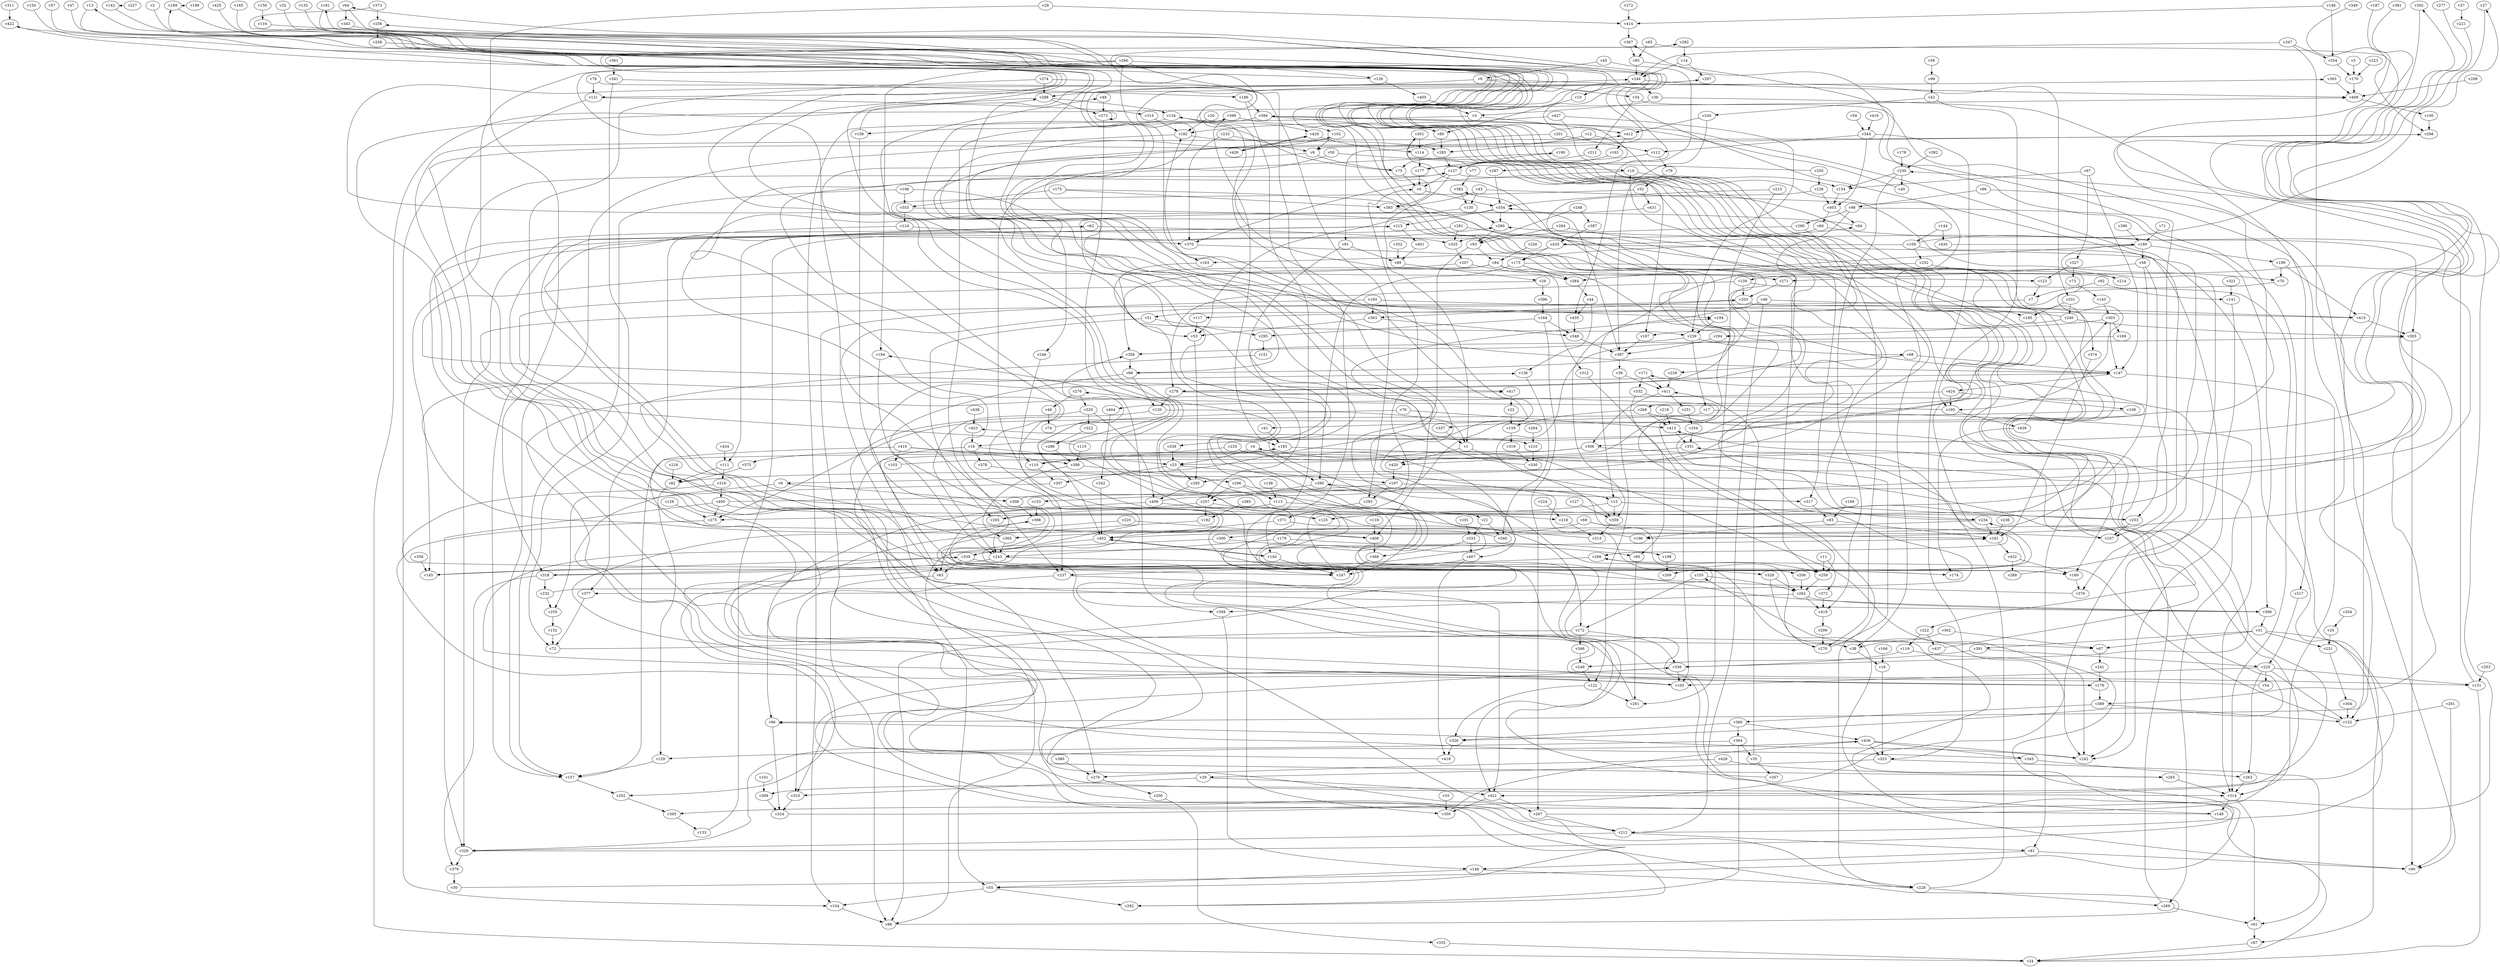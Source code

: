// Benchmark game 647 - 440 vertices
// time_bound: 189
// targets: v324
digraph G {
    v0 [name="v0", player=1];
    v1 [name="v1", player=1];
    v2 [name="v2", player=0];
    v3 [name="v3", player=1];
    v4 [name="v4", player=0];
    v5 [name="v5", player=0];
    v6 [name="v6", player=0];
    v7 [name="v7", player=1];
    v8 [name="v8", player=0];
    v9 [name="v9", player=0];
    v10 [name="v10", player=0];
    v11 [name="v11", player=1];
    v12 [name="v12", player=1];
    v13 [name="v13", player=0];
    v14 [name="v14", player=0];
    v15 [name="v15", player=1];
    v16 [name="v16", player=1];
    v17 [name="v17", player=0];
    v18 [name="v18", player=0];
    v19 [name="v19", player=0];
    v20 [name="v20", player=0];
    v21 [name="v21", player=1];
    v22 [name="v22", player=1];
    v23 [name="v23", player=1];
    v24 [name="v24", player=1];
    v25 [name="v25", player=1];
    v26 [name="v26", player=1];
    v27 [name="v27", player=1];
    v28 [name="v28", player=0];
    v29 [name="v29", player=0];
    v30 [name="v30", player=0];
    v31 [name="v31", player=0];
    v32 [name="v32", player=0];
    v33 [name="v33", player=1];
    v34 [name="v34", player=0];
    v35 [name="v35", player=1];
    v36 [name="v36", player=0];
    v37 [name="v37", player=0];
    v38 [name="v38", player=1];
    v39 [name="v39", player=0];
    v40 [name="v40", player=1];
    v41 [name="v41", player=1];
    v42 [name="v42", player=1];
    v43 [name="v43", player=1];
    v44 [name="v44", player=0];
    v45 [name="v45", player=0];
    v46 [name="v46", player=1];
    v47 [name="v47", player=0];
    v48 [name="v48", player=1];
    v49 [name="v49", player=1];
    v50 [name="v50", player=1];
    v51 [name="v51", player=1];
    v52 [name="v52", player=1];
    v53 [name="v53", player=1];
    v54 [name="v54", player=0];
    v55 [name="v55", player=1];
    v56 [name="v56", player=1];
    v57 [name="v57", player=1];
    v58 [name="v58", player=1];
    v59 [name="v59", player=0];
    v60 [name="v60", player=1];
    v61 [name="v61", player=1];
    v62 [name="v62", player=1];
    v63 [name="v63", player=1];
    v64 [name="v64", player=1];
    v65 [name="v65", player=1];
    v66 [name="v66", player=1];
    v67 [name="v67", player=0];
    v68 [name="v68", player=1];
    v69 [name="v69", player=0];
    v70 [name="v70", player=1];
    v71 [name="v71", player=1];
    v72 [name="v72", player=1];
    v73 [name="v73", player=0];
    v74 [name="v74", player=0];
    v75 [name="v75", player=1];
    v76 [name="v76", player=1];
    v77 [name="v77", player=0];
    v78 [name="v78", player=0];
    v79 [name="v79", player=0];
    v80 [name="v80", player=1];
    v81 [name="v81", player=0];
    v82 [name="v82", player=0];
    v83 [name="v83", player=0];
    v84 [name="v84", player=1];
    v85 [name="v85", player=1];
    v86 [name="v86", player=1];
    v87 [name="v87", player=1];
    v88 [name="v88", player=1];
    v89 [name="v89", player=1];
    v90 [name="v90", player=1];
    v91 [name="v91", player=1];
    v92 [name="v92", player=0];
    v93 [name="v93", player=1];
    v94 [name="v94", player=0];
    v95 [name="v95", player=1];
    v96 [name="v96", player=1];
    v97 [name="v97", player=0];
    v98 [name="v98", player=0];
    v99 [name="v99", player=0];
    v100 [name="v100", player=0];
    v101 [name="v101", player=1];
    v102 [name="v102", player=0];
    v103 [name="v103", player=1];
    v104 [name="v104", player=1];
    v105 [name="v105", player=0];
    v106 [name="v106", player=0];
    v107 [name="v107", player=1];
    v108 [name="v108", player=0];
    v109 [name="v109", player=1];
    v110 [name="v110", player=0];
    v111 [name="v111", player=0];
    v112 [name="v112", player=1];
    v113 [name="v113", player=1];
    v114 [name="v114", player=0];
    v115 [name="v115", player=1];
    v116 [name="v116", player=1];
    v117 [name="v117", player=0];
    v118 [name="v118", player=1];
    v119 [name="v119", player=0];
    v120 [name="v120", player=1];
    v121 [name="v121", player=1];
    v122 [name="v122", player=1];
    v123 [name="v123", player=1];
    v124 [name="v124", player=0];
    v125 [name="v125", player=1];
    v126 [name="v126", player=0];
    v127 [name="v127", player=0];
    v128 [name="v128", player=1];
    v129 [name="v129", player=0];
    v130 [name="v130", player=0];
    v131 [name="v131", player=0];
    v132 [name="v132", player=0];
    v133 [name="v133", player=0];
    v134 [name="v134", player=0];
    v135 [name="v135", player=0];
    v136 [name="v136", player=1];
    v137 [name="v137", player=0];
    v138 [name="v138", player=0];
    v139 [name="v139", player=0];
    v140 [name="v140", player=0];
    v141 [name="v141", player=0];
    v142 [name="v142", player=1];
    v143 [name="v143", player=0];
    v144 [name="v144", player=0];
    v145 [name="v145", player=1];
    v146 [name="v146", player=1];
    v147 [name="v147", player=1];
    v148 [name="v148", player=0];
    v149 [name="v149", player=0];
    v150 [name="v150", player=0];
    v151 [name="v151", player=0];
    v152 [name="v152", player=1];
    v153 [name="v153", player=0];
    v154 [name="v154", player=1];
    v155 [name="v155", player=0];
    v156 [name="v156", player=0];
    v157 [name="v157", player=0];
    v158 [name="v158", player=1];
    v159 [name="v159", player=1];
    v160 [name="v160", player=1];
    v161 [name="v161", player=0];
    v162 [name="v162", player=1];
    v163 [name="v163", player=1];
    v164 [name="v164", player=1];
    v165 [name="v165", player=1];
    v166 [name="v166", player=1];
    v167 [name="v167", player=1];
    v168 [name="v168", player=0];
    v169 [name="v169", player=1];
    v170 [name="v170", player=0];
    v171 [name="v171", player=1];
    v172 [name="v172", player=1];
    v173 [name="v173", player=0];
    v174 [name="v174", player=1];
    v175 [name="v175", player=1];
    v176 [name="v176", player=1];
    v177 [name="v177", player=1];
    v178 [name="v178", player=1];
    v179 [name="v179", player=1];
    v180 [name="v180", player=1];
    v181 [name="v181", player=0];
    v182 [name="v182", player=0];
    v183 [name="v183", player=1];
    v184 [name="v184", player=0];
    v185 [name="v185", player=1];
    v186 [name="v186", player=0];
    v187 [name="v187", player=1];
    v188 [name="v188", player=0];
    v189 [name="v189", player=0];
    v190 [name="v190", player=0];
    v191 [name="v191", player=0];
    v192 [name="v192", player=1];
    v193 [name="v193", player=1];
    v194 [name="v194", player=1];
    v195 [name="v195", player=0];
    v196 [name="v196", player=0];
    v197 [name="v197", player=0];
    v198 [name="v198", player=0];
    v199 [name="v199", player=1];
    v200 [name="v200", player=0];
    v201 [name="v201", player=1];
    v202 [name="v202", player=0];
    v203 [name="v203", player=0];
    v204 [name="v204", player=1];
    v205 [name="v205", player=0];
    v206 [name="v206", player=0];
    v207 [name="v207", player=0];
    v208 [name="v208", player=0];
    v209 [name="v209", player=0];
    v210 [name="v210", player=1];
    v211 [name="v211", player=0];
    v212 [name="v212", player=1];
    v213 [name="v213", player=0];
    v214 [name="v214", player=1];
    v215 [name="v215", player=1];
    v216 [name="v216", player=0];
    v217 [name="v217", player=0];
    v218 [name="v218", player=1];
    v219 [name="v219", player=0];
    v220 [name="v220", player=0];
    v221 [name="v221", player=1];
    v222 [name="v222", player=1];
    v223 [name="v223", player=0];
    v224 [name="v224", player=1];
    v225 [name="v225", player=0];
    v226 [name="v226", player=0];
    v227 [name="v227", player=0];
    v228 [name="v228", player=0];
    v229 [name="v229", player=1];
    v230 [name="v230", player=0];
    v231 [name="v231", player=1];
    v232 [name="v232", player=0];
    v233 [name="v233", player=0];
    v234 [name="v234", player=1];
    v235 [name="v235", player=1];
    v236 [name="v236", player=1];
    v237 [name="v237", player=0];
    v238 [name="v238", player=1];
    v239 [name="v239", player=0];
    v240 [name="v240", player=0];
    v241 [name="v241", player=1];
    v242 [name="v242", player=1];
    v243 [name="v243", player=0];
    v244 [name="v244", player=1];
    v245 [name="v245", player=1];
    v246 [name="v246", player=1];
    v247 [name="v247", player=0];
    v248 [name="v248", player=1];
    v249 [name="v249", player=0];
    v250 [name="v250", player=1];
    v251 [name="v251", player=0];
    v252 [name="v252", player=1];
    v253 [name="v253", player=0];
    v254 [name="v254", player=1];
    v255 [name="v255", player=1];
    v256 [name="v256", player=1];
    v257 [name="v257", player=1];
    v258 [name="v258", player=1];
    v259 [name="v259", player=1];
    v260 [name="v260", player=1];
    v261 [name="v261", player=1];
    v262 [name="v262", player=0];
    v263 [name="v263", player=0];
    v264 [name="v264", player=0];
    v265 [name="v265", player=0];
    v266 [name="v266", player=0];
    v267 [name="v267", player=1];
    v268 [name="v268", player=0];
    v269 [name="v269", player=0];
    v270 [name="v270", player=0];
    v271 [name="v271", player=0];
    v272 [name="v272", player=1];
    v273 [name="v273", player=0];
    v274 [name="v274", player=1];
    v275 [name="v275", player=1];
    v276 [name="v276", player=0];
    v277 [name="v277", player=1];
    v278 [name="v278", player=0];
    v279 [name="v279", player=1];
    v280 [name="v280", player=1];
    v281 [name="v281", player=0];
    v282 [name="v282", player=1];
    v283 [name="v283", player=0];
    v284 [name="v284", player=1];
    v285 [name="v285", player=1];
    v286 [name="v286", player=1];
    v287 [name="v287", player=1];
    v288 [name="v288", player=0];
    v289 [name="v289", player=0];
    v290 [name="v290", player=1];
    v291 [name="v291", player=1];
    v292 [name="v292", player=0];
    v293 [name="v293", player=0];
    v294 [name="v294", player=1];
    v295 [name="v295", player=1];
    v296 [name="v296", player=0];
    v297 [name="v297", player=1];
    v298 [name="v298", player=0];
    v299 [name="v299", player=1];
    v300 [name="v300", player=0];
    v301 [name="v301", player=1];
    v302 [name="v302", player=1];
    v303 [name="v303", player=0];
    v304 [name="v304", player=0];
    v305 [name="v305", player=0];
    v306 [name="v306", player=0];
    v307 [name="v307", player=1];
    v308 [name="v308", player=0];
    v309 [name="v309", player=0];
    v310 [name="v310", player=1];
    v311 [name="v311", player=1];
    v312 [name="v312", player=0];
    v313 [name="v313", player=0];
    v314 [name="v314", player=0];
    v315 [name="v315", player=0];
    v316 [name="v316", player=1];
    v317 [name="v317", player=0];
    v318 [name="v318", player=1];
    v319 [name="v319", player=0];
    v320 [name="v320", player=0];
    v321 [name="v321", player=1];
    v322 [name="v322", player=0];
    v323 [name="v323", player=1];
    v324 [name="v324", player=1, target=1];
    v325 [name="v325", player=0];
    v326 [name="v326", player=1];
    v327 [name="v327", player=1];
    v328 [name="v328", player=1];
    v329 [name="v329", player=1];
    v330 [name="v330", player=1];
    v331 [name="v331", player=0];
    v332 [name="v332", player=1];
    v333 [name="v333", player=0];
    v334 [name="v334", player=0];
    v335 [name="v335", player=0];
    v336 [name="v336", player=1];
    v337 [name="v337", player=0];
    v338 [name="v338", player=0];
    v339 [name="v339", player=0];
    v340 [name="v340", player=1];
    v341 [name="v341", player=0];
    v342 [name="v342", player=1];
    v343 [name="v343", player=0];
    v344 [name="v344", player=0];
    v345 [name="v345", player=1];
    v346 [name="v346", player=0];
    v347 [name="v347", player=1];
    v348 [name="v348", player=1];
    v349 [name="v349", player=0];
    v350 [name="v350", player=1];
    v351 [name="v351", player=1];
    v352 [name="v352", player=0];
    v353 [name="v353", player=1];
    v354 [name="v354", player=0];
    v355 [name="v355", player=0];
    v356 [name="v356", player=0];
    v357 [name="v357", player=1];
    v358 [name="v358", player=0];
    v359 [name="v359", player=0];
    v360 [name="v360", player=0];
    v361 [name="v361", player=1];
    v362 [name="v362", player=1];
    v363 [name="v363", player=0];
    v364 [name="v364", player=0];
    v365 [name="v365", player=0];
    v366 [name="v366", player=1];
    v367 [name="v367", player=1];
    v368 [name="v368", player=0];
    v369 [name="v369", player=0];
    v370 [name="v370", player=1];
    v371 [name="v371", player=1];
    v372 [name="v372", player=1];
    v373 [name="v373", player=0];
    v374 [name="v374", player=0];
    v375 [name="v375", player=0];
    v376 [name="v376", player=1];
    v377 [name="v377", player=0];
    v378 [name="v378", player=0];
    v379 [name="v379", player=1];
    v380 [name="v380", player=0];
    v381 [name="v381", player=1];
    v382 [name="v382", player=1];
    v383 [name="v383", player=0];
    v384 [name="v384", player=1];
    v385 [name="v385", player=0];
    v386 [name="v386", player=1];
    v387 [name="v387", player=0];
    v388 [name="v388", player=0];
    v389 [name="v389", player=0];
    v390 [name="v390", player=0];
    v391 [name="v391", player=1];
    v392 [name="v392", player=0];
    v393 [name="v393", player=0];
    v394 [name="v394", player=0];
    v395 [name="v395", player=1];
    v396 [name="v396", player=1];
    v397 [name="v397", player=0];
    v398 [name="v398", player=1];
    v399 [name="v399", player=0];
    v400 [name="v400", player=0];
    v401 [name="v401", player=0];
    v402 [name="v402", player=0];
    v403 [name="v403", player=1];
    v404 [name="v404", player=1];
    v405 [name="v405", player=0];
    v406 [name="v406", player=1];
    v407 [name="v407", player=1];
    v408 [name="v408", player=0];
    v409 [name="v409", player=1];
    v410 [name="v410", player=1];
    v411 [name="v411", player=1];
    v412 [name="v412", player=1];
    v413 [name="v413", player=1];
    v414 [name="v414", player=1];
    v415 [name="v415", player=1];
    v416 [name="v416", player=1];
    v417 [name="v417", player=1];
    v418 [name="v418", player=1];
    v419 [name="v419", player=1];
    v420 [name="v420", player=1];
    v421 [name="v421", player=1];
    v422 [name="v422", player=1];
    v423 [name="v423", player=1];
    v424 [name="v424", player=1];
    v425 [name="v425", player=0];
    v426 [name="v426", player=1];
    v427 [name="v427", player=0];
    v428 [name="v428", player=0];
    v429 [name="v429", player=1];
    v430 [name="v430", player=1];
    v431 [name="v431", player=1];
    v432 [name="v432", player=0];
    v433 [name="v433", player=1];
    v434 [name="v434", player=1];
    v435 [name="v435", player=0];
    v436 [name="v436", player=1];
    v437 [name="v437", player=1];
    v438 [name="v438", player=1];
    v439 [name="v439", player=1];

    v0 -> v354;
    v1 -> v359;
    v2 -> v383 [constraint="t < 10"];
    v3 -> v104;
    v4 -> v23;
    v5 -> v170;
    v6 -> v308;
    v7 -> v247 [constraint="t mod 3 == 2"];
    v8 -> v210 [constraint="t mod 4 == 1"];
    v9 -> v331;
    v10 -> v80;
    v11 -> v259;
    v12 -> v283;
    v13 -> v278 [constraint="t mod 2 == 1"];
    v14 -> v244;
    v15 -> v125;
    v16 -> v323;
    v17 -> v269;
    v18 -> v23;
    v19 -> v370;
    v20 -> v182;
    v21 -> v340;
    v22 -> v159;
    v23 -> v285;
    v24 -> v182 [constraint="t < 9"];
    v25 -> v231;
    v26 -> v265 [constraint="t >= 5"];
    v27 -> v395 [constraint="t mod 5 == 3"];
    v28 -> v318;
    v29 -> v310;
    v30 -> v390 [constraint="t >= 3"];
    v31 -> v67;
    v32 -> v268 [constraint="t < 8"];
    v33 -> v350;
    v34 -> v96 [constraint="t >= 1"];
    v35 -> v357;
    v36 -> v217;
    v37 -> v221;
    v38 -> v16;
    v39 -> v411;
    v40 -> v394 [constraint="t mod 3 == 0"];
    v41 -> v183;
    v42 -> v245;
    v43 -> v130;
    v44 -> v435;
    v45 -> v435;
    v46 -> v74;
    v47 -> v6 [constraint="t >= 1"];
    v48 -> v273;
    v49 -> v359;
    v50 -> v19;
    v51 -> v205;
    v52 -> v366 [constraint="t mod 4 == 1"];
    v53 -> v285;
    v54 -> v161 [constraint="t mod 3 == 2"];
    v55 -> v104;
    v56 -> v99;
    v57 -> v194 [constraint="t mod 2 == 1"];
    v58 -> v107;
    v59 -> v344;
    v60 -> v433;
    v61 -> v87;
    v62 -> v325;
    v63 -> v67 [constraint="t mod 4 == 2"];
    v64 -> v8 [constraint="t < 5"];
    v65 -> v82 [constraint="t mod 3 == 0"];
    v66 -> v176 [constraint="t mod 2 == 1"];
    v67 -> v241;
    v68 -> v147;
    v69 -> v266 [constraint="t mod 2 == 1"];
    v70 -> v195 [constraint="t < 9"];
    v71 -> v180;
    v72 -> v184 [constraint="t mod 3 == 1"];
    v73 -> v143;
    v74 -> v367 [constraint="t < 7"];
    v75 -> v134 [constraint="t mod 4 == 0"];
    v76 -> v402;
    v77 -> v75 [constraint="t < 11"];
    v78 -> v123 [constraint="t mod 5 == 2"];
    v79 -> v52;
    v80 -> v283;
    v81 -> v148;
    v82 -> v129;
    v83 -> v161;
    v84 -> v239 [constraint="t < 15"];
    v85 -> v309 [constraint="t mod 3 == 0"];
    v86 -> v366;
    v87 -> v24;
    v88 -> v62 [constraint="t mod 5 == 4"];
    v89 -> v26 [constraint="t mod 3 == 1"];
    v90 -> v48 [constraint="t >= 3"];
    v91 -> v89;
    v92 -> v7;
    v93 -> v408;
    v94 -> v393 [constraint="t >= 4"];
    v95 -> v291;
    v96 -> v324;
    v97 -> v154;
    v98 -> v290;
    v99 -> v42;
    v100 -> v298;
    v101 -> v309;
    v102 -> v66 [constraint="t < 12"];
    v103 -> v19 [constraint="t >= 3"];
    v104 -> v88;
    v105 -> v94 [constraint="t >= 3"];
    v106 -> v157;
    v107 -> v256 [constraint="t mod 4 == 1"];
    v108 -> v275 [constraint="t >= 3"];
    v109 -> v27 [constraint="t >= 3"];
    v110 -> v307;
    v111 -> v82;
    v112 -> v177;
    v113 -> v21;
    v114 -> v177;
    v115 -> v409 [constraint="t mod 4 == 2"];
    v116 -> v70 [constraint="t mod 5 == 1"];
    v117 -> v53;
    v118 -> v408;
    v119 -> v336;
    v120 -> v1;
    v121 -> v315;
    v122 -> v291;
    v123 -> v7;
    v124 -> v370;
    v125 -> v137 [constraint="t < 9"];
    v126 -> v189 [constraint="t < 11"];
    v127 -> v359;
    v128 -> v275;
    v129 -> v157;
    v130 -> v53;
    v131 -> v280;
    v132 -> v266 [constraint="t < 8"];
    v133 -> v280;
    v134 -> v429;
    v135 -> v402 [constraint="t mod 2 == 1"];
    v136 -> v340;
    v137 -> v1;
    v138 -> v113;
    v139 -> v203;
    v140 -> v247;
    v141 -> v242;
    v142 -> v278 [constraint="t mod 5 == 2"];
    v143 -> v303;
    v144 -> v430;
    v145 -> v194 [constraint="t < 11"];
    v146 -> v334;
    v147 -> v282 [constraint="t >= 4"];
    v148 -> v228;
    v149 -> v147 [constraint="t < 12"];
    v150 -> v149 [constraint="t mod 2 == 0"];
    v151 -> v212 [constraint="t >= 1"];
    v152 -> v72;
    v153 -> v398;
    v154 -> v403;
    v155 -> v172;
    v156 -> v116;
    v157 -> v202;
    v158 -> v288;
    v159 -> v319;
    v160 -> v305 [constraint="t >= 1"];
    v161 -> v432;
    v162 -> v137;
    v163 -> v53 [constraint="t mod 3 == 2"];
    v164 -> v348;
    v165 -> v18 [constraint="t < 13"];
    v166 -> v16;
    v167 -> v397;
    v168 -> v83;
    v169 -> v317 [constraint="t < 15"];
    v170 -> v409;
    v171 -> v332;
    v172 -> v88;
    v173 -> v384;
    v174 -> v183 [constraint="t >= 1"];
    v175 -> v377 [constraint="t >= 2"];
    v176 -> v398 [constraint="t >= 5"];
    v177 -> v0;
    v178 -> v230;
    v179 -> v95;
    v180 -> v51 [constraint="t < 5"];
    v181 -> v185 [constraint="t < 6"];
    v182 -> v283;
    v183 -> v228;
    v184 -> v243;
    v185 -> v275 [constraint="t >= 3"];
    v186 -> v350;
    v187 -> v90 [constraint="t mod 5 == 1"];
    v188 -> v189 [constraint="t >= 3"];
    v189 -> v209 [constraint="t mod 4 == 3"];
    v190 -> v137;
    v191 -> v333;
    v192 -> v228 [constraint="t mod 4 == 1"];
    v193 -> v415;
    v194 -> v239;
    v195 -> v356 [constraint="t >= 4"];
    v196 -> v136 [constraint="t mod 5 == 0"];
    v197 -> v15;
    v198 -> v209;
    v199 -> v70;
    v200 -> v335;
    v201 -> v91;
    v202 -> v395;
    v203 -> v363;
    v204 -> v25;
    v205 -> v171 [constraint="t mod 3 == 0"];
    v206 -> v262;
    v207 -> v417 [constraint="t < 6"];
    v208 -> v409;
    v209 -> v4 [constraint="t >= 3"];
    v210 -> v423 [constraint="t >= 4"];
    v211 -> v137;
    v212 -> v81;
    v213 -> v55 [constraint="t >= 1"];
    v214 -> v244 [constraint="t >= 4"];
    v215 -> v291;
    v216 -> v82;
    v217 -> v225;
    v218 -> v313;
    v219 -> v413;
    v220 -> v243;
    v221 -> v196 [constraint="t mod 5 == 4"];
    v222 -> v119;
    v223 -> v170;
    v224 -> v218;
    v225 -> v132;
    v226 -> v84;
    v227 -> v142 [constraint="t >= 5"];
    v228 -> v351;
    v229 -> v411;
    v230 -> v40;
    v231 -> v304;
    v232 -> v297 [constraint="t < 12"];
    v233 -> v8;
    v234 -> v382 [constraint="t mod 2 == 1"];
    v235 -> v329 [constraint="t mod 4 == 1"];
    v236 -> v161;
    v237 -> v310;
    v238 -> v285 [constraint="t mod 5 == 1"];
    v239 -> v68;
    v240 -> v399 [constraint="t >= 2"];
    v241 -> v176;
    v242 -> v96 [constraint="t < 8"];
    v243 -> v318;
    v244 -> v10;
    v245 -> v397;
    v246 -> v110;
    v247 -> v0;
    v248 -> v93;
    v249 -> v122;
    v250 -> v301 [constraint="t < 15"];
    v251 -> v254;
    v252 -> v15;
    v253 -> v107;
    v254 -> v351;
    v255 -> v152;
    v256 -> v258;
    v257 -> v253;
    v258 -> v117 [constraint="t >= 5"];
    v259 -> v262;
    v260 -> v140;
    v261 -> v132;
    v262 -> v366;
    v263 -> v314;
    v264 -> v210;
    v265 -> v314;
    v266 -> v237;
    v267 -> v181 [constraint="t >= 3"];
    v268 -> v125 [constraint="t mod 2 == 1"];
    v269 -> v61;
    v270 -> v13 [constraint="t mod 3 == 1"];
    v271 -> v203;
    v272 -> v414;
    v273 -> v273;
    v274 -> v157;
    v275 -> v105 [constraint="t < 6"];
    v276 -> v46;
    v277 -> v139 [constraint="t >= 3"];
    v278 -> v23 [constraint="t mod 3 == 1"];
    v279 -> v200;
    v280 -> v93;
    v281 -> v325;
    v282 -> v14;
    v283 -> v137;
    v284 -> v421 [constraint="t mod 3 == 0"];
    v285 -> v406;
    v286 -> v388;
    v287 -> v354;
    v288 -> v134;
    v289 -> v64 [constraint="t >= 2"];
    v290 -> v325;
    v291 -> v203 [constraint="t >= 4"];
    v292 -> v336 [constraint="t < 11"];
    v293 -> v371;
    v294 -> v397;
    v295 -> v151;
    v296 -> v317;
    v297 -> v121 [constraint="t < 5"];
    v298 -> v314 [constraint="t >= 3"];
    v299 -> v270;
    v300 -> v198;
    v301 -> v253 [constraint="t >= 2"];
    v302 -> v389 [constraint="t mod 5 == 1"];
    v303 -> v167;
    v304 -> v132;
    v305 -> v90;
    v306 -> v107 [constraint="t >= 4"];
    v307 -> v202 [constraint="t >= 4"];
    v308 -> v282 [constraint="t mod 5 == 2"];
    v309 -> v324;
    v310 -> v324;
    v311 -> v422;
    v312 -> v105;
    v313 -> v276 [constraint="t mod 2 == 1"];
    v314 -> v61;
    v315 -> v182;
    v316 -> v160 [constraint="t < 6"];
    v317 -> v83;
    v318 -> v137 [constraint="t >= 1"];
    v319 -> v330;
    v320 -> v406;
    v321 -> v141;
    v322 -> v286;
    v323 -> v61;
    v324 -> v155 [constraint="t >= 1"];
    v325 -> v207;
    v326 -> v418;
    v327 -> v73;
    v328 -> v270;
    v329 -> v379;
    v330 -> v102 [constraint="t mod 4 == 2"];
    v331 -> v240;
    v332 -> v337 [constraint="t < 15"];
    v333 -> v407;
    v334 -> v170;
    v335 -> v24;
    v336 -> v310 [constraint="t mod 4 == 1"];
    v337 -> v1;
    v338 -> v23;
    v339 -> v63;
    v340 -> v422 [constraint="t >= 3"];
    v341 -> v72;
    v342 -> v402;
    v343 -> v177 [constraint="t mod 5 == 0"];
    v344 -> v403;
    v345 -> v417 [constraint="t >= 3"];
    v346 -> v249;
    v347 -> v244;
    v348 -> v397;
    v349 -> v298 [constraint="t >= 4"];
    v350 -> v436;
    v351 -> v420;
    v352 -> v89;
    v353 -> v131;
    v354 -> v421 [constraint="t >= 2"];
    v355 -> v147 [constraint="t mod 5 == 0"];
    v356 -> v66;
    v357 -> v190 [constraint="t < 10"];
    v358 -> v145;
    v359 -> v313;
    v360 -> v364;
    v361 -> v341;
    v362 -> v67;
    v363 -> v53;
    v364 -> v129;
    v365 -> v213 [constraint="t >= 4"];
    v366 -> v298 [constraint="t < 7"];
    v367 -> v85;
    v368 -> v247;
    v369 -> v148;
    v370 -> v259 [constraint="t < 15"];
    v371 -> v402;
    v372 -> v419;
    v373 -> v222 [constraint="t < 13"];
    v374 -> v161;
    v375 -> v82;
    v376 -> v412 [constraint="t mod 4 == 2"];
    v377 -> v72;
    v378 -> v326 [constraint="t >= 4"];
    v379 -> v30;
    v380 -> v279;
    v381 -> v306 [constraint="t >= 1"];
    v382 -> v130;
    v383 -> v66 [constraint="t >= 4"];
    v384 -> v44;
    v385 -> v192;
    v386 -> v180;
    v387 -> v433;
    v388 -> v296;
    v389 -> v132;
    v390 -> v257;
    v391 -> v225;
    v392 -> v230;
    v393 -> v409;
    v394 -> v212 [constraint="t mod 2 == 1"];
    v395 -> v133;
    v396 -> v164;
    v397 -> v354;
    v398 -> v206 [constraint="t mod 4 == 3"];
    v399 -> v183;
    v400 -> v230 [constraint="t >= 5"];
    v401 -> v89;
    v402 -> v339;
    v403 -> v60;
    v404 -> v342;
    v405 -> v3;
    v406 -> v302 [constraint="t mod 3 == 2"];
    v407 -> v131 [constraint="t < 7"];
    v408 -> v213 [constraint="t mod 2 == 0"];
    v409 -> v100;
    v410 -> v103;
    v411 -> v251;
    v412 -> v162;
    v413 -> v351;
    v414 -> v367;
    v415 -> v305;
    v416 -> v344;
    v417 -> v22;
    v418 -> v339 [constraint="t >= 5"];
    v419 -> v299;
    v420 -> v197;
    v421 -> v350;
    v422 -> v247 [constraint="t < 9"];
    v423 -> v18;
    v424 -> v404;
    v425 -> v338 [constraint="t < 9"];
    v426 -> v429;
    v427 -> v336 [constraint="t >= 2"];
    v428 -> v279;
    v429 -> v114;
    v430 -> v180 [constraint="t mod 2 == 0"];
    v431 -> v38 [constraint="t >= 1"];
    v432 -> v160;
    v433 -> v163;
    v434 -> v111;
    v435 -> v348;
    v436 -> v323;
    v437 -> v413 [constraint="t >= 3"];
    v438 -> v423;
    v439 -> v174;
    v266 -> v259;
    v300 -> v88;
    v244 -> v409;
    v278 -> v120;
    v427 -> v182;
    v19 -> v154;
    v365 -> v243;
    v195 -> v439;
    v408 -> v368;
    v220 -> v408;
    v240 -> v305;
    v225 -> v54;
    v436 -> v329;
    v18 -> v55;
    v314 -> v149;
    v28 -> v414;
    v210 -> v330;
    v69 -> v161;
    v34 -> v211;
    v262 -> v419;
    v428 -> v265;
    v225 -> v263;
    v269 -> v234;
    v274 -> v293;
    v139 -> v278;
    v126 -> v405;
    v332 -> v95;
    v360 -> v436;
    v68 -> v229;
    v371 -> v172;
    v260 -> v63;
    v410 -> v157;
    v31 -> v391;
    v109 -> v173;
    v77 -> v382;
    v281 -> v317;
    v406 -> v96;
    v222 -> v437;
    v207 -> v384;
    v113 -> v63;
    v58 -> v271;
    v281 -> v377;
    v197 -> v153;
    v424 -> v195;
    v176 -> v389;
    v327 -> v123;
    v26 -> v396;
    v345 -> v263;
    v243 -> v328;
    v137 -> v0;
    v9 -> v34;
    v146 -> v414;
    v355 -> v124;
    v160 -> v376;
    v354 -> v213;
    v31 -> v231;
    v78 -> v121;
    v339 -> v145;
    v274 -> v288;
    v389 -> v360;
    v197 -> v293;
    v306 -> v110;
    v193 -> v363;
    v228 -> v269;
    v424 -> v108;
    v179 -> v243;
    v373 -> v256;
    v267 -> v212;
    v250 -> v238;
    v284 -> v93;
    v257 -> v192;
    v180 -> v384;
    v144 -> v109;
    v173 -> v242;
    v235 -> v407;
    v320 -> v322;
    v199 -> v415;
    v244 -> v36;
    v193 -> v88;
    v36 -> v3;
    v76 -> v413;
    v239 -> v17;
    v51 -> v295;
    v410 -> v388;
    v436 -> v345;
    v388 -> v365;
    v225 -> v131;
    v245 -> v412;
    v238 -> v403;
    v84 -> v356;
    v120 -> v279;
    v427 -> v239;
    v436 -> v242;
    v84 -> v312;
    v112 -> v79;
    v83 -> v196;
    v203 -> v374;
    v407 -> v418;
    v183 -> v375;
    v75 -> v0;
    v64 -> v343;
    v182 -> v157;
    v318 -> v379;
    v333 -> v368;
    v12 -> v287;
    v92 -> v141;
    v366 -> v31;
    v201 -> v112;
    v147 -> v424;
    v43 -> v38;
    v98 -> v259;
    v397 -> v39;
    v91 -> v257;
    v124 -> v329;
    v273 -> v369;
    v296 -> v113;
    v31 -> v87;
    v390 -> v247;
    v164 -> v267;
    v49 -> v415;
    v237 -> v421;
    v98 -> v253;
    v354 -> v280;
    v140 -> v402;
    v257 -> v205;
    v45 -> v9;
    v248 -> v387;
    v131 -> v24;
    v391 -> v249;
    v65 -> v85;
    v55 -> v292;
    v212 -> v329;
    v122 -> v326;
    v235 -> v110;
    v158 -> v63;
    v106 -> v355;
    v360 -> v326;
    v288 -> v24;
    v18 -> v378;
    v175 -> v383;
    v155 -> v262;
    v180 -> v199;
    v439 -> v303;
    v323 -> v29;
    v21 -> v333;
    v29 -> v421;
    v11 -> v372;
    v106 -> v246;
    v362 -> v38;
    v290 -> v270;
    v394 -> v80;
    v233 -> v370;
    v15 -> v359;
    v42 -> v195;
    v66 -> v120;
    v344 -> v112;
    v341 -> v186;
    v17 -> v41;
    v93 -> v84;
    v119 -> v242;
    v344 -> v323;
    v306 -> v160;
    v400 -> v329;
    v301 -> v114;
    v288 -> v273;
    v303 -> v147;
    v268 -> v413;
    v364 -> v292;
    v230 -> v154;
    v406 -> v218;
    v137 -> v167;
    v363 -> v348;
    v230 -> v419;
    v400 -> v125;
    v173 -> v390;
    v58 -> v81;
    v180 -> v58;
    v3 -> v412;
    v239 -> v356;
    v1 -> v420;
    v139 -> v314;
    v130 -> v280;
    v97 -> v327;
    v15 -> v234;
    v336 -> v105;
    v60 -> v305;
    v171 -> v411;
    v399 -> v102;
    v296 -> v257;
    v402 -> v140;
    v43 -> v383;
    v9 -> v288;
    v81 -> v90;
    v50 -> v237;
    v303 -> v169;
    v134 -> v158;
    v308 -> v398;
    v8 -> v75;
    v411 -> v306;
    v394 -> v237;
    v215 -> v354;
    v276 -> v320;
    v347 -> v132;
    v62 -> v111;
    v328 -> v262;
    v261 -> v90;
    v240 -> v294;
    v172 -> v336;
    v35 -> v411;
    v4 -> v390;
    v320 -> v243;
    v432 -> v289;
    v121 -> v104;
    v109 -> v376;
    v175 -> v355;
    v23 -> v197;
    v234 -> v365;
    v421 -> v267;
    v109 -> v252;
    v69 -> v300;
    v44 -> v136;
    v410 -> v314;
    v433 -> v173;
    v260 -> v145;
    v260 -> v184;
    v86 -> v98;
    v14 -> v297;
    v172 -> v346;
    v49 -> v212;
    v164 -> v295;
    v364 -> v35;
    v225 -> v105;
    v260 -> v163;
    v6 -> v255;
    v111 -> v316;
    v97 -> v147;
    v262 -> v369;
    v148 -> v55;
    v52 -> v431;
    v102 -> v8;
    v400 -> v275;
    v347 -> v334;
    v339 -> v174;
    v23 -> v307;
    v232 -> v255;
    v252 -> v214;
    v84 -> v271;
    v316 -> v400;
    v268 -> v159;
    v433 -> v242;
    v403 -> v94;
    v331 -> v185;
    v260 -> v126;
    v186 -> v394;
    v147 -> v314;
    v234 -> v161;
    v429 -> v426;
    v115 -> v388;
    v318 -> v232;
    v39 -> v122;
    v213 -> v401;
    v85 -> v244;
}

